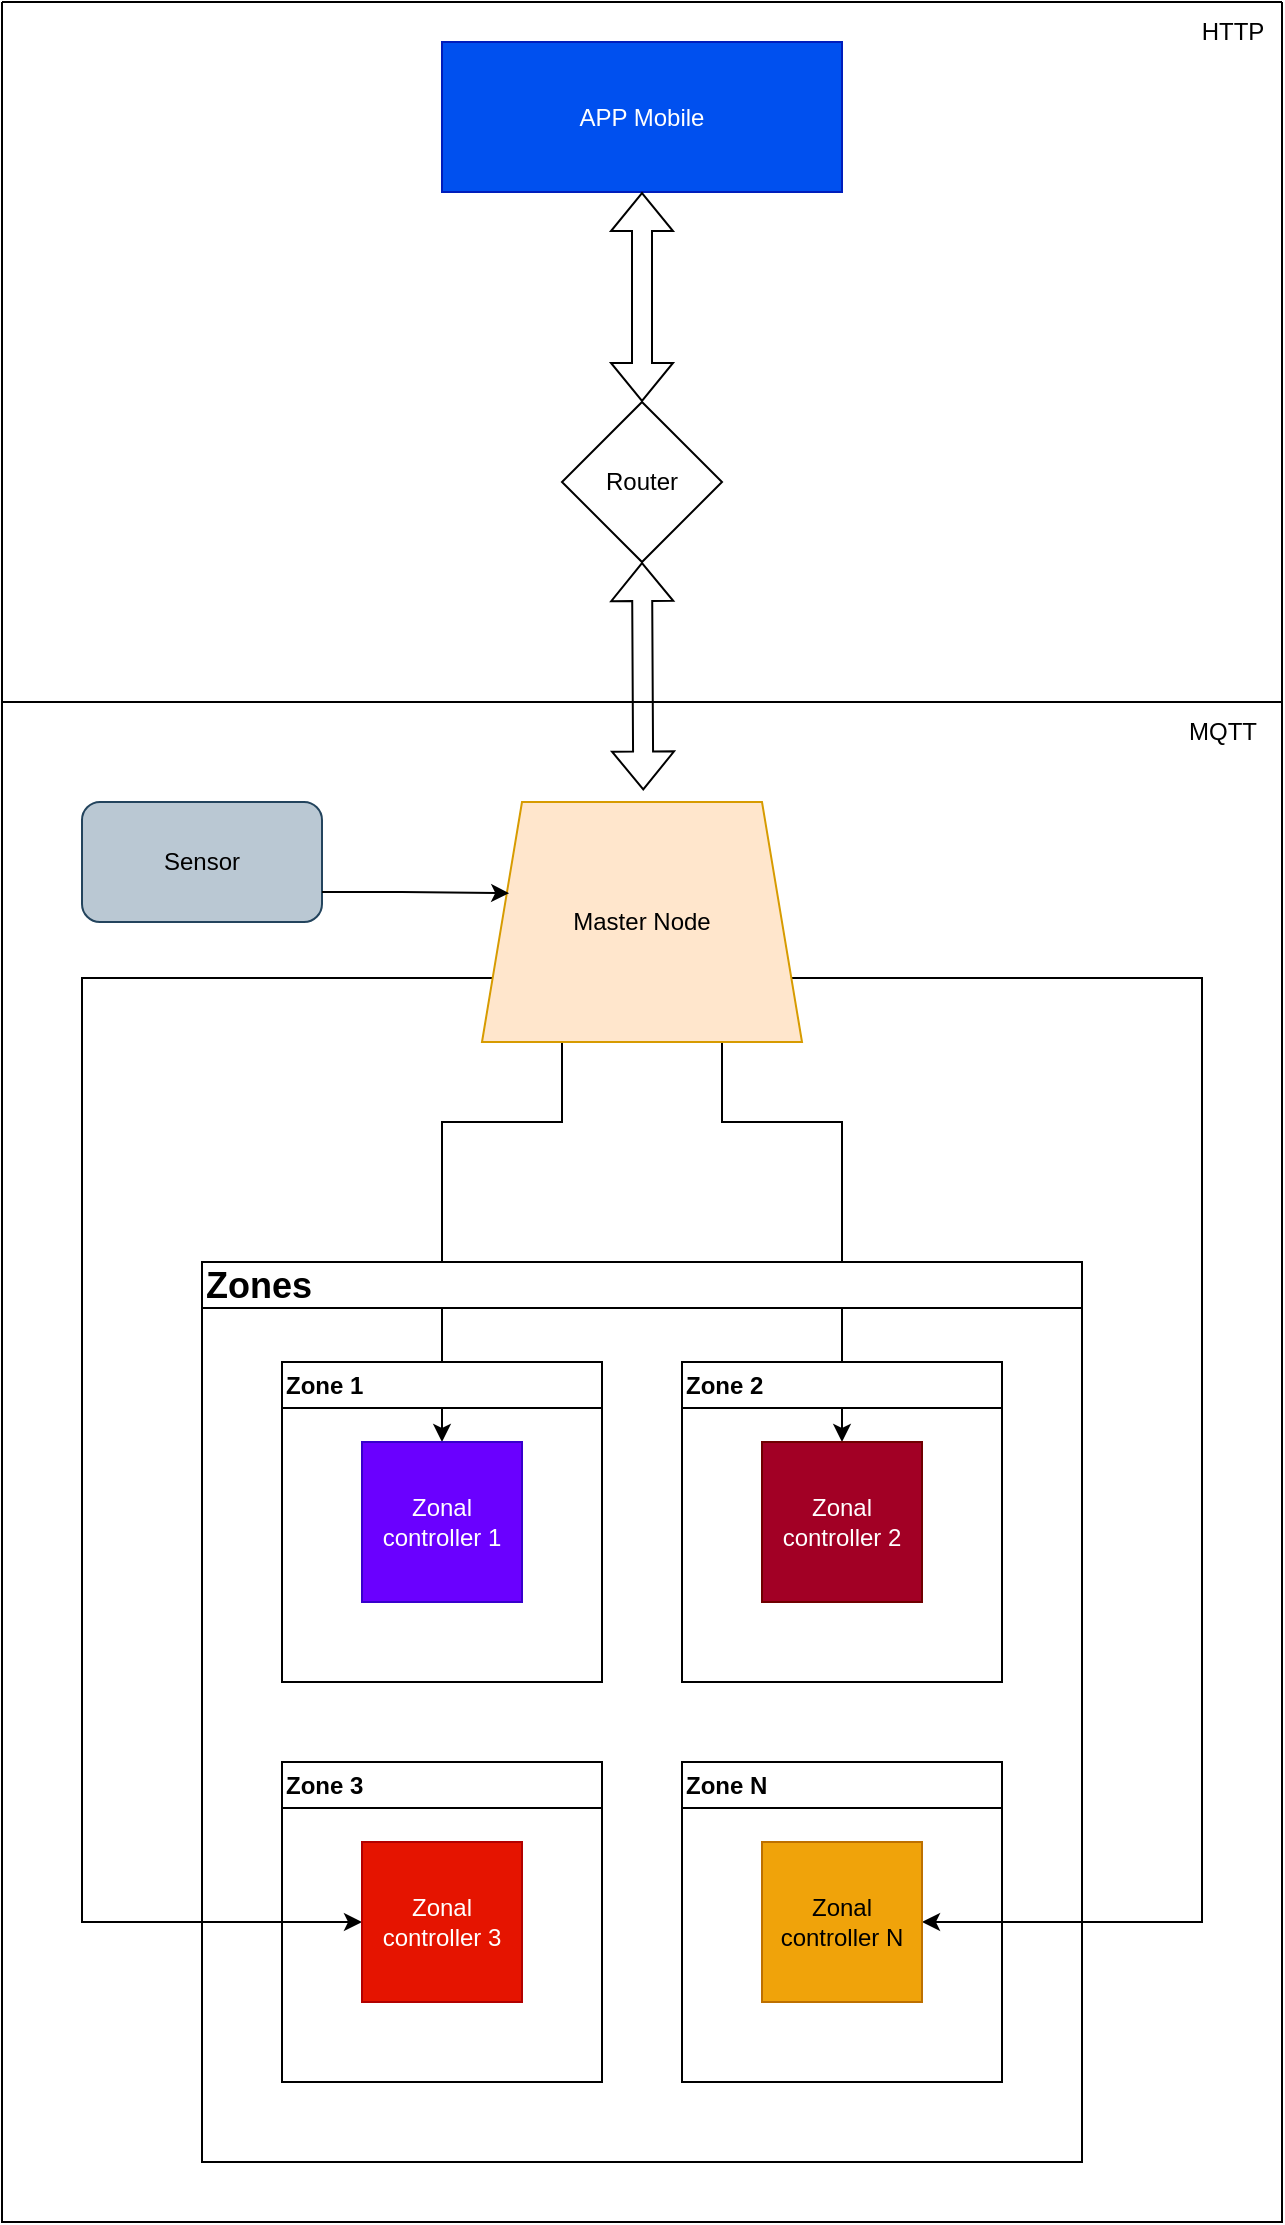 <mxfile version="28.0.4">
  <diagram name="Page-1" id="cxIRJKzZX6gPm-pM0iJq">
    <mxGraphModel dx="1426" dy="696" grid="1" gridSize="10" guides="1" tooltips="1" connect="1" arrows="1" fold="1" page="1" pageScale="1" pageWidth="850" pageHeight="1100" math="0" shadow="0">
      <root>
        <mxCell id="0" />
        <mxCell id="1" parent="0" />
        <mxCell id="Fh83ZNLCPBmz5TuLLCsh-1" value="APP Mobile" style="whiteSpace=wrap;html=1;fillColor=#0050ef;fontColor=#ffffff;strokeColor=#001DBC;" parent="1" vertex="1">
          <mxGeometry x="300" y="20" width="200" height="75" as="geometry" />
        </mxCell>
        <mxCell id="Fh83ZNLCPBmz5TuLLCsh-2" value="Router" style="rhombus;whiteSpace=wrap;html=1;" parent="1" vertex="1">
          <mxGeometry x="360" y="200" width="80" height="80" as="geometry" />
        </mxCell>
        <mxCell id="Fh83ZNLCPBmz5TuLLCsh-5" value="" style="shape=flexArrow;endArrow=classic;startArrow=classic;html=1;rounded=0;exitX=0.5;exitY=0;exitDx=0;exitDy=0;entryX=0.5;entryY=1;entryDx=0;entryDy=0;" parent="1" source="Fh83ZNLCPBmz5TuLLCsh-2" target="Fh83ZNLCPBmz5TuLLCsh-1" edge="1">
          <mxGeometry width="100" height="100" relative="1" as="geometry">
            <mxPoint x="484.75" y="370" as="sourcePoint" />
            <mxPoint x="584.75" y="270" as="targetPoint" />
          </mxGeometry>
        </mxCell>
        <mxCell id="Fh83ZNLCPBmz5TuLLCsh-64" style="edgeStyle=orthogonalEdgeStyle;rounded=0;orthogonalLoop=1;jettySize=auto;html=1;exitX=0.25;exitY=1;exitDx=0;exitDy=0;" parent="1" source="Fh83ZNLCPBmz5TuLLCsh-7" target="Fh83ZNLCPBmz5TuLLCsh-50" edge="1">
          <mxGeometry relative="1" as="geometry">
            <Array as="points">
              <mxPoint x="360" y="560" />
              <mxPoint x="300" y="560" />
            </Array>
          </mxGeometry>
        </mxCell>
        <mxCell id="Fh83ZNLCPBmz5TuLLCsh-65" style="edgeStyle=orthogonalEdgeStyle;rounded=0;orthogonalLoop=1;jettySize=auto;html=1;exitX=0.75;exitY=1;exitDx=0;exitDy=0;" parent="1" source="Fh83ZNLCPBmz5TuLLCsh-7" target="Fh83ZNLCPBmz5TuLLCsh-54" edge="1">
          <mxGeometry relative="1" as="geometry">
            <Array as="points">
              <mxPoint x="440" y="560" />
              <mxPoint x="500" y="560" />
            </Array>
          </mxGeometry>
        </mxCell>
        <mxCell id="Fh83ZNLCPBmz5TuLLCsh-66" style="edgeStyle=orthogonalEdgeStyle;rounded=0;orthogonalLoop=1;jettySize=auto;html=1;exitX=0;exitY=0.75;exitDx=0;exitDy=0;entryX=0;entryY=0.5;entryDx=0;entryDy=0;" parent="1" source="Fh83ZNLCPBmz5TuLLCsh-7" target="Fh83ZNLCPBmz5TuLLCsh-58" edge="1">
          <mxGeometry relative="1" as="geometry">
            <mxPoint x="80" y="962.5" as="targetPoint" />
            <Array as="points">
              <mxPoint x="120" y="488" />
              <mxPoint x="120" y="960" />
            </Array>
          </mxGeometry>
        </mxCell>
        <mxCell id="Fh83ZNLCPBmz5TuLLCsh-67" style="edgeStyle=orthogonalEdgeStyle;rounded=0;orthogonalLoop=1;jettySize=auto;html=1;exitX=1;exitY=0.75;exitDx=0;exitDy=0;entryX=1;entryY=0.5;entryDx=0;entryDy=0;" parent="1" source="Fh83ZNLCPBmz5TuLLCsh-7" target="Fh83ZNLCPBmz5TuLLCsh-56" edge="1">
          <mxGeometry relative="1" as="geometry">
            <Array as="points">
              <mxPoint x="680" y="488" />
              <mxPoint x="680" y="960" />
            </Array>
          </mxGeometry>
        </mxCell>
        <mxCell id="Fh83ZNLCPBmz5TuLLCsh-7" value="&lt;div&gt;Master Node&lt;/div&gt;" style="shape=trapezoid;perimeter=trapezoidPerimeter;whiteSpace=wrap;html=1;fixedSize=1;fillColor=#ffe6cc;strokeColor=#d79b00;" parent="1" vertex="1">
          <mxGeometry x="320" y="400" width="160" height="120" as="geometry" />
        </mxCell>
        <mxCell id="Fh83ZNLCPBmz5TuLLCsh-8" value="" style="shape=flexArrow;endArrow=classic;startArrow=classic;html=1;rounded=0;exitX=0.504;exitY=-0.048;exitDx=0;exitDy=0;exitPerimeter=0;entryX=0.5;entryY=1;entryDx=0;entryDy=0;" parent="1" source="Fh83ZNLCPBmz5TuLLCsh-7" target="Fh83ZNLCPBmz5TuLLCsh-2" edge="1">
          <mxGeometry width="100" height="100" relative="1" as="geometry">
            <mxPoint x="404.75" y="380" as="sourcePoint" />
            <mxPoint x="514.75" y="220" as="targetPoint" />
          </mxGeometry>
        </mxCell>
        <mxCell id="Fh83ZNLCPBmz5TuLLCsh-15" value="&lt;h2&gt;Zones&lt;/h2&gt;" style="swimlane;whiteSpace=wrap;html=1;align=left;" parent="1" vertex="1">
          <mxGeometry x="180" y="630" width="440" height="450" as="geometry">
            <mxRectangle x="310" y="440" width="90" height="60" as="alternateBounds" />
          </mxGeometry>
        </mxCell>
        <mxCell id="Fh83ZNLCPBmz5TuLLCsh-49" value="Zone 1" style="swimlane;whiteSpace=wrap;html=1;align=left;" parent="Fh83ZNLCPBmz5TuLLCsh-15" vertex="1">
          <mxGeometry x="40" y="50" width="160" height="160" as="geometry">
            <mxRectangle x="310" y="440" width="90" height="60" as="alternateBounds" />
          </mxGeometry>
        </mxCell>
        <mxCell id="Fh83ZNLCPBmz5TuLLCsh-53" value="Zone 2" style="swimlane;whiteSpace=wrap;html=1;align=left;" parent="Fh83ZNLCPBmz5TuLLCsh-15" vertex="1">
          <mxGeometry x="240" y="50" width="160" height="160" as="geometry">
            <mxRectangle x="310" y="440" width="90" height="60" as="alternateBounds" />
          </mxGeometry>
        </mxCell>
        <mxCell id="Fh83ZNLCPBmz5TuLLCsh-54" value="Zonal controller 2" style="whiteSpace=wrap;html=1;aspect=fixed;fillColor=#a20025;fontColor=#ffffff;strokeColor=#6F0000;" parent="Fh83ZNLCPBmz5TuLLCsh-53" vertex="1">
          <mxGeometry x="40" y="40" width="80" height="80" as="geometry" />
        </mxCell>
        <mxCell id="Fh83ZNLCPBmz5TuLLCsh-55" value="Zone N" style="swimlane;whiteSpace=wrap;html=1;align=left;" parent="Fh83ZNLCPBmz5TuLLCsh-15" vertex="1">
          <mxGeometry x="240" y="250" width="160" height="160" as="geometry">
            <mxRectangle x="310" y="440" width="90" height="60" as="alternateBounds" />
          </mxGeometry>
        </mxCell>
        <mxCell id="Fh83ZNLCPBmz5TuLLCsh-56" value="Zonal controller N" style="whiteSpace=wrap;html=1;aspect=fixed;fillColor=#f0a30a;fontColor=#000000;strokeColor=#BD7000;" parent="Fh83ZNLCPBmz5TuLLCsh-55" vertex="1">
          <mxGeometry x="40" y="40" width="80" height="80" as="geometry" />
        </mxCell>
        <mxCell id="Fh83ZNLCPBmz5TuLLCsh-57" value="Zone 3" style="swimlane;whiteSpace=wrap;html=1;align=left;" parent="Fh83ZNLCPBmz5TuLLCsh-15" vertex="1">
          <mxGeometry x="40" y="250" width="160" height="160" as="geometry">
            <mxRectangle x="310" y="440" width="90" height="60" as="alternateBounds" />
          </mxGeometry>
        </mxCell>
        <mxCell id="Fh83ZNLCPBmz5TuLLCsh-58" value="Zonal controller 3" style="whiteSpace=wrap;html=1;aspect=fixed;fillColor=#e51400;fontColor=#ffffff;strokeColor=#B20000;" parent="Fh83ZNLCPBmz5TuLLCsh-57" vertex="1">
          <mxGeometry x="40" y="40" width="80" height="80" as="geometry" />
        </mxCell>
        <mxCell id="Fh83ZNLCPBmz5TuLLCsh-74" value="" style="swimlane;startSize=0;" parent="1" vertex="1">
          <mxGeometry x="80" y="350" width="640" height="760" as="geometry" />
        </mxCell>
        <mxCell id="Fh83ZNLCPBmz5TuLLCsh-76" value="MQTT" style="text;html=1;align=center;verticalAlign=middle;resizable=0;points=[];autosize=1;strokeColor=none;fillColor=none;" parent="Fh83ZNLCPBmz5TuLLCsh-74" vertex="1">
          <mxGeometry x="580" width="60" height="30" as="geometry" />
        </mxCell>
        <mxCell id="Fh83ZNLCPBmz5TuLLCsh-80" value="Sensor" style="rounded=1;whiteSpace=wrap;html=1;fillColor=#bac8d3;strokeColor=#23445d;" parent="Fh83ZNLCPBmz5TuLLCsh-74" vertex="1">
          <mxGeometry x="40" y="50" width="120" height="60" as="geometry" />
        </mxCell>
        <mxCell id="Fh83ZNLCPBmz5TuLLCsh-50" value="Zonal controller 1" style="whiteSpace=wrap;html=1;aspect=fixed;fillColor=#6a00ff;fontColor=#ffffff;strokeColor=#3700CC;" parent="Fh83ZNLCPBmz5TuLLCsh-74" vertex="1">
          <mxGeometry x="180" y="370" width="80" height="80" as="geometry" />
        </mxCell>
        <mxCell id="Fh83ZNLCPBmz5TuLLCsh-77" value="" style="swimlane;startSize=0;" parent="1" vertex="1">
          <mxGeometry x="80" width="640" height="350" as="geometry" />
        </mxCell>
        <mxCell id="Fh83ZNLCPBmz5TuLLCsh-78" value="HTTP" style="text;html=1;align=center;verticalAlign=middle;resizable=0;points=[];autosize=1;strokeColor=none;fillColor=none;" parent="Fh83ZNLCPBmz5TuLLCsh-77" vertex="1">
          <mxGeometry x="590" width="50" height="30" as="geometry" />
        </mxCell>
        <mxCell id="Fh83ZNLCPBmz5TuLLCsh-81" style="edgeStyle=orthogonalEdgeStyle;rounded=0;orthogonalLoop=1;jettySize=auto;html=1;exitX=1;exitY=0.75;exitDx=0;exitDy=0;entryX=0.085;entryY=0.38;entryDx=0;entryDy=0;entryPerimeter=0;" parent="1" source="Fh83ZNLCPBmz5TuLLCsh-80" target="Fh83ZNLCPBmz5TuLLCsh-7" edge="1">
          <mxGeometry relative="1" as="geometry" />
        </mxCell>
      </root>
    </mxGraphModel>
  </diagram>
</mxfile>

